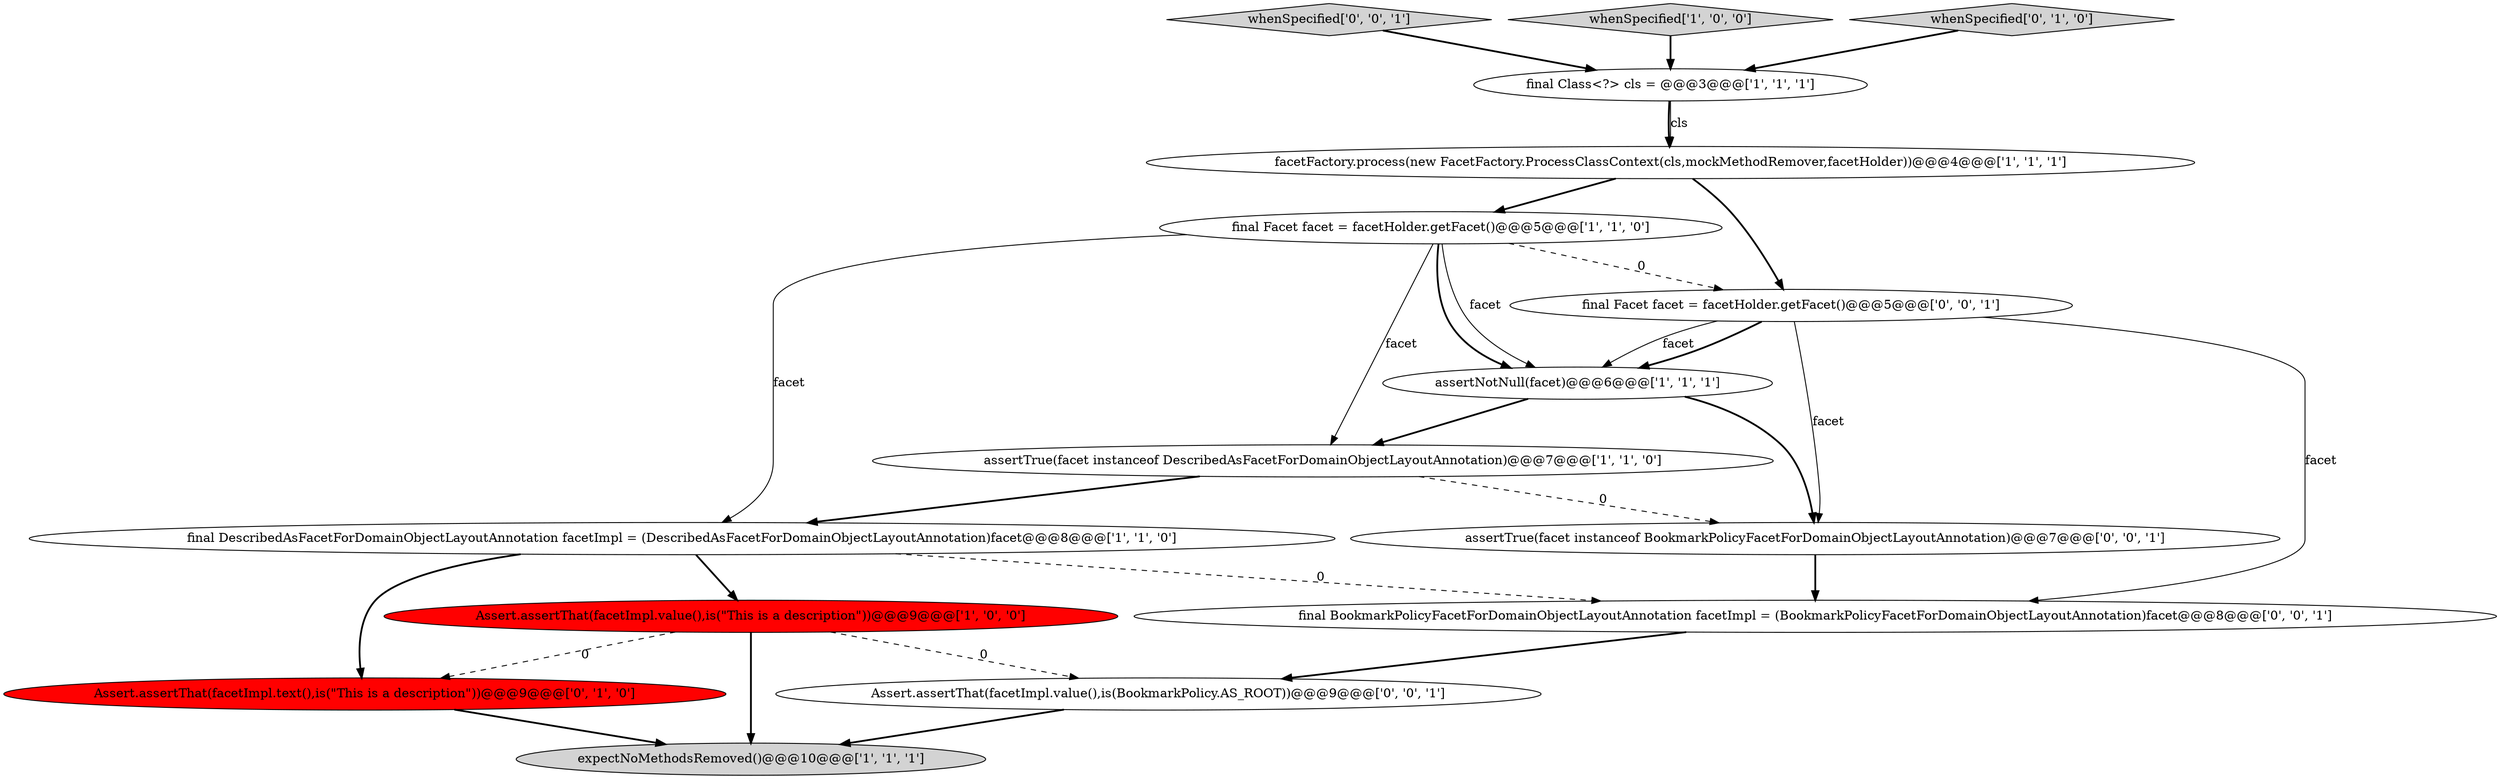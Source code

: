 digraph {
1 [style = filled, label = "facetFactory.process(new FacetFactory.ProcessClassContext(cls,mockMethodRemover,facetHolder))@@@4@@@['1', '1', '1']", fillcolor = white, shape = ellipse image = "AAA0AAABBB1BBB"];
15 [style = filled, label = "whenSpecified['0', '0', '1']", fillcolor = lightgray, shape = diamond image = "AAA0AAABBB3BBB"];
7 [style = filled, label = "expectNoMethodsRemoved()@@@10@@@['1', '1', '1']", fillcolor = lightgray, shape = ellipse image = "AAA0AAABBB1BBB"];
11 [style = filled, label = "assertTrue(facet instanceof BookmarkPolicyFacetForDomainObjectLayoutAnnotation)@@@7@@@['0', '0', '1']", fillcolor = white, shape = ellipse image = "AAA0AAABBB3BBB"];
2 [style = filled, label = "whenSpecified['1', '0', '0']", fillcolor = lightgray, shape = diamond image = "AAA0AAABBB1BBB"];
9 [style = filled, label = "Assert.assertThat(facetImpl.text(),is(\"This is a description\"))@@@9@@@['0', '1', '0']", fillcolor = red, shape = ellipse image = "AAA1AAABBB2BBB"];
8 [style = filled, label = "assertNotNull(facet)@@@6@@@['1', '1', '1']", fillcolor = white, shape = ellipse image = "AAA0AAABBB1BBB"];
3 [style = filled, label = "Assert.assertThat(facetImpl.value(),is(\"This is a description\"))@@@9@@@['1', '0', '0']", fillcolor = red, shape = ellipse image = "AAA1AAABBB1BBB"];
0 [style = filled, label = "final Class<?> cls = @@@3@@@['1', '1', '1']", fillcolor = white, shape = ellipse image = "AAA0AAABBB1BBB"];
6 [style = filled, label = "final Facet facet = facetHolder.getFacet()@@@5@@@['1', '1', '0']", fillcolor = white, shape = ellipse image = "AAA0AAABBB1BBB"];
13 [style = filled, label = "final Facet facet = facetHolder.getFacet()@@@5@@@['0', '0', '1']", fillcolor = white, shape = ellipse image = "AAA0AAABBB3BBB"];
10 [style = filled, label = "whenSpecified['0', '1', '0']", fillcolor = lightgray, shape = diamond image = "AAA0AAABBB2BBB"];
12 [style = filled, label = "final BookmarkPolicyFacetForDomainObjectLayoutAnnotation facetImpl = (BookmarkPolicyFacetForDomainObjectLayoutAnnotation)facet@@@8@@@['0', '0', '1']", fillcolor = white, shape = ellipse image = "AAA0AAABBB3BBB"];
14 [style = filled, label = "Assert.assertThat(facetImpl.value(),is(BookmarkPolicy.AS_ROOT))@@@9@@@['0', '0', '1']", fillcolor = white, shape = ellipse image = "AAA0AAABBB3BBB"];
4 [style = filled, label = "final DescribedAsFacetForDomainObjectLayoutAnnotation facetImpl = (DescribedAsFacetForDomainObjectLayoutAnnotation)facet@@@8@@@['1', '1', '0']", fillcolor = white, shape = ellipse image = "AAA0AAABBB1BBB"];
5 [style = filled, label = "assertTrue(facet instanceof DescribedAsFacetForDomainObjectLayoutAnnotation)@@@7@@@['1', '1', '0']", fillcolor = white, shape = ellipse image = "AAA0AAABBB1BBB"];
4->9 [style = bold, label=""];
4->3 [style = bold, label=""];
6->8 [style = solid, label="facet"];
13->11 [style = solid, label="facet"];
11->12 [style = bold, label=""];
9->7 [style = bold, label=""];
1->13 [style = bold, label=""];
4->12 [style = dashed, label="0"];
14->7 [style = bold, label=""];
6->5 [style = solid, label="facet"];
13->8 [style = solid, label="facet"];
13->12 [style = solid, label="facet"];
2->0 [style = bold, label=""];
1->6 [style = bold, label=""];
6->13 [style = dashed, label="0"];
8->5 [style = bold, label=""];
5->11 [style = dashed, label="0"];
3->7 [style = bold, label=""];
3->9 [style = dashed, label="0"];
0->1 [style = bold, label=""];
15->0 [style = bold, label=""];
10->0 [style = bold, label=""];
5->4 [style = bold, label=""];
6->8 [style = bold, label=""];
12->14 [style = bold, label=""];
0->1 [style = solid, label="cls"];
6->4 [style = solid, label="facet"];
13->8 [style = bold, label=""];
3->14 [style = dashed, label="0"];
8->11 [style = bold, label=""];
}
